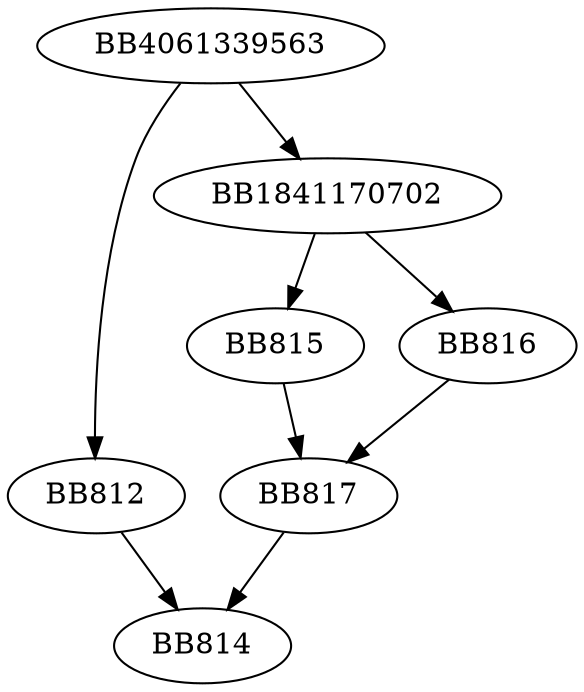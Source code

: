 digraph G{
	BB4061339563->BB812;
	BB4061339563->BB1841170702;
	BB812->BB814;
	BB1841170702->BB815;
	BB1841170702->BB816;
	BB816->BB817;
	BB815->BB817;
	BB817->BB814;
}
